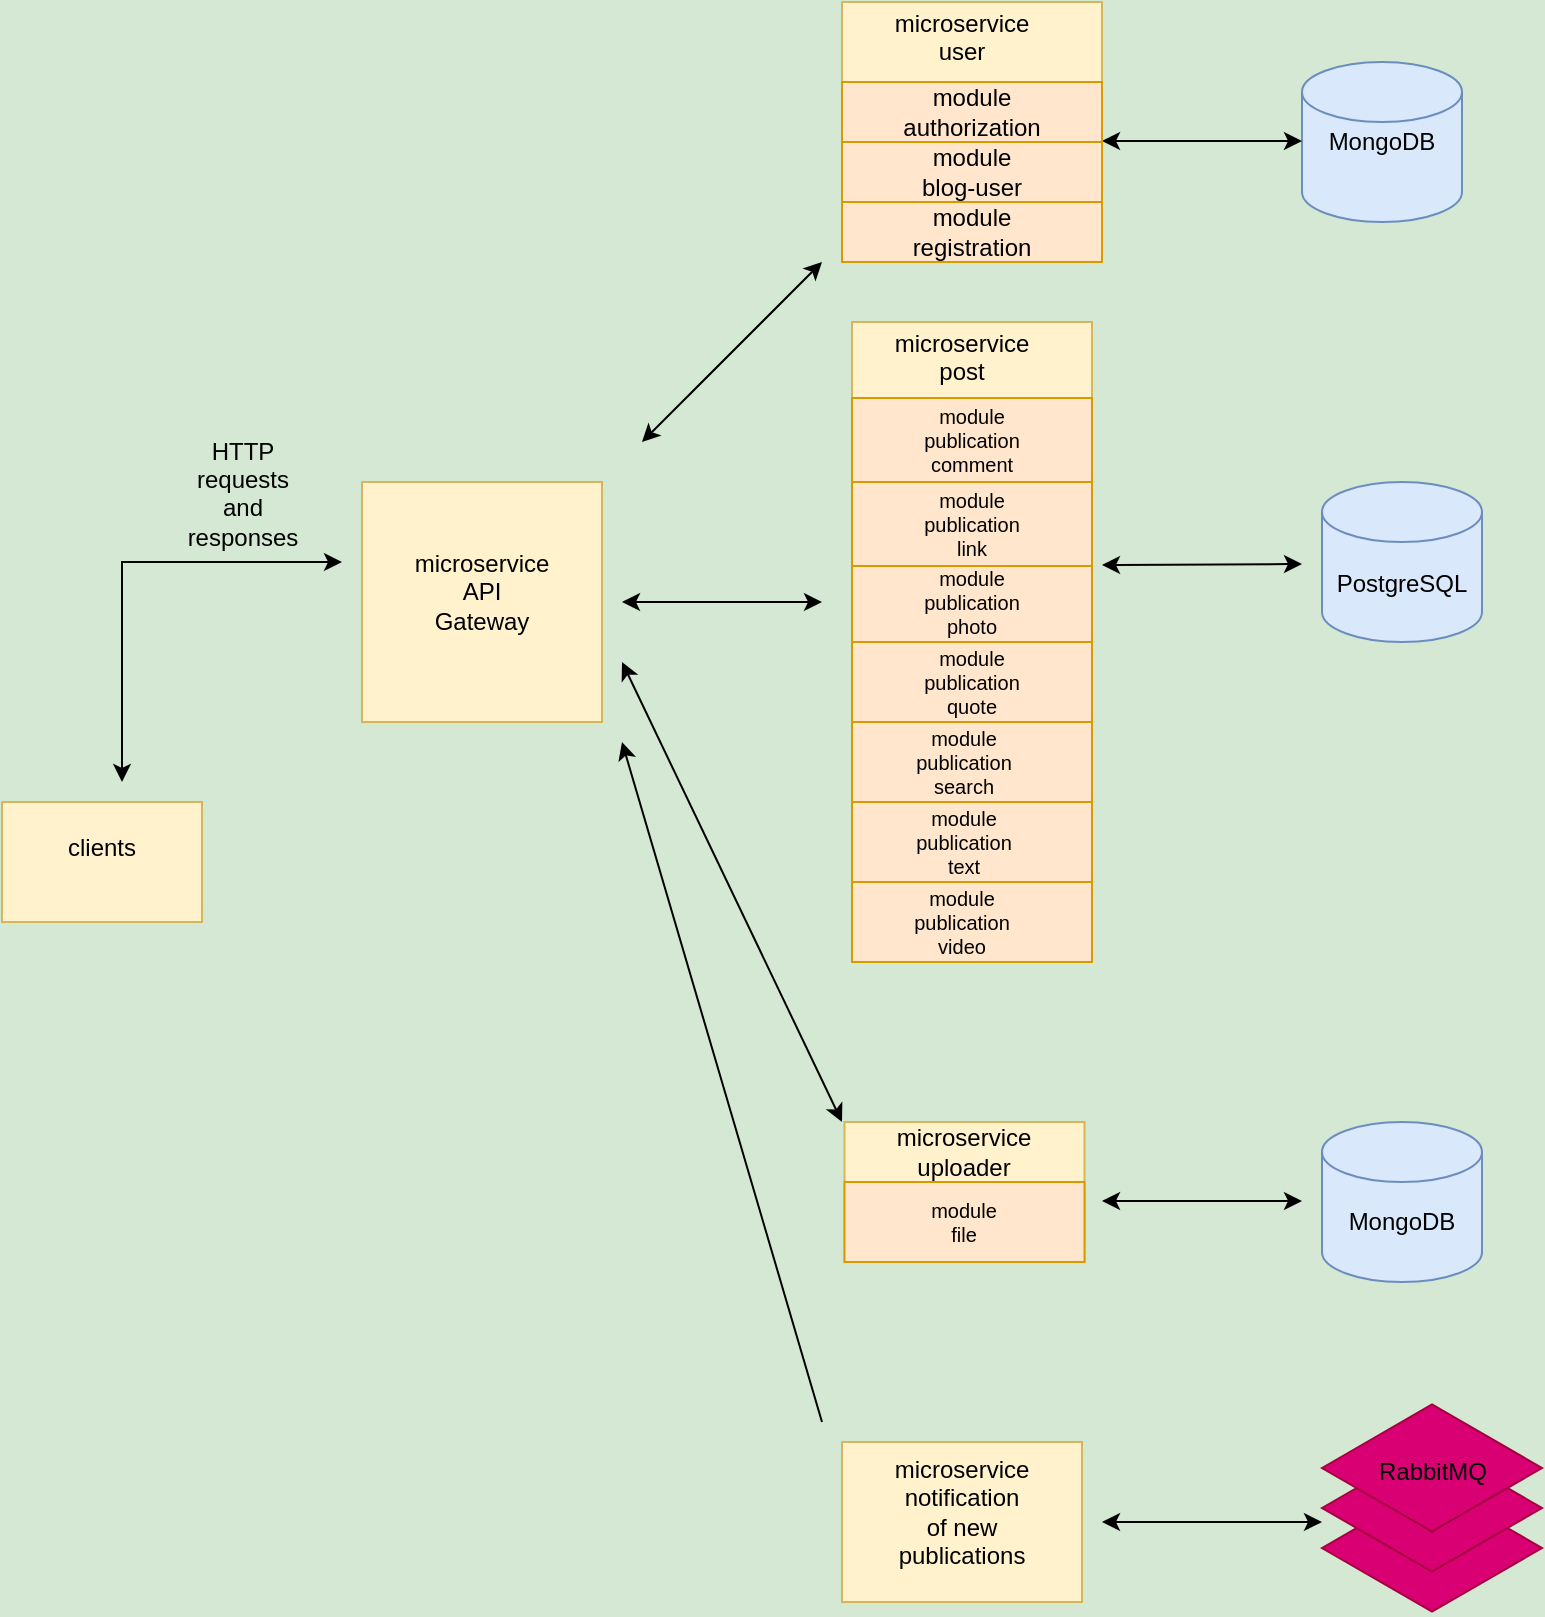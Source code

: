 <mxfile version="24.7.7">
  <diagram id="R2lEEEUBdFMjLlhIrx00" name="Page-1">
    <mxGraphModel dx="1002" dy="575" grid="1" gridSize="10" guides="1" tooltips="1" connect="1" arrows="1" fold="1" page="1" pageScale="1" pageWidth="850" pageHeight="1100" background="#D5E8D4" math="0" shadow="0" extFonts="Permanent Marker^https://fonts.googleapis.com/css?family=Permanent+Marker">
      <root>
        <mxCell id="0" />
        <mxCell id="1" parent="0" />
        <mxCell id="I05doOtokZfOyhsYzP_K-1" value="" style="rounded=0;whiteSpace=wrap;html=1;fillColor=#fff2cc;strokeColor=#d6b656;" parent="1" vertex="1">
          <mxGeometry x="200" y="280" width="120" height="120" as="geometry" />
        </mxCell>
        <mxCell id="I05doOtokZfOyhsYzP_K-3" value="microservice&lt;div&gt;API&lt;/div&gt;&lt;div&gt;Gateway&lt;/div&gt;" style="text;html=1;align=center;verticalAlign=middle;whiteSpace=wrap;rounded=0;" parent="1" vertex="1">
          <mxGeometry x="220" y="315" width="80" height="40" as="geometry" />
        </mxCell>
        <mxCell id="I05doOtokZfOyhsYzP_K-4" value="" style="rounded=1;whiteSpace=wrap;html=1;fillColor=#ffe6cc;strokeColor=#d79b00;" parent="1" vertex="1">
          <mxGeometry x="440" y="80" width="120" height="60" as="geometry" />
        </mxCell>
        <mxCell id="I05doOtokZfOyhsYzP_K-5" value="module&lt;div&gt;authorization&lt;/div&gt;&lt;div&gt;user&lt;/div&gt;" style="text;html=1;align=center;verticalAlign=middle;whiteSpace=wrap;rounded=0;" parent="1" vertex="1">
          <mxGeometry x="468.75" y="87.5" width="62.5" height="25" as="geometry" />
        </mxCell>
        <mxCell id="I05doOtokZfOyhsYzP_K-6" value="" style="whiteSpace=wrap;html=1;aspect=fixed;fillColor=#fff2cc;strokeColor=#d6b656;" parent="1" vertex="1">
          <mxGeometry x="440" y="40" width="130" height="130" as="geometry" />
        </mxCell>
        <mxCell id="I05doOtokZfOyhsYzP_K-7" value="microservice&lt;div&gt;user&lt;/div&gt;&lt;div&gt;&lt;br&gt;&lt;/div&gt;" style="text;html=1;align=center;verticalAlign=middle;whiteSpace=wrap;rounded=0;" parent="1" vertex="1">
          <mxGeometry x="470" y="50" width="60" height="30" as="geometry" />
        </mxCell>
        <mxCell id="I05doOtokZfOyhsYzP_K-16" value="" style="endArrow=classic;startArrow=classic;html=1;rounded=0;exitX=1;exitY=0;exitDx=0;exitDy=0;" parent="1" edge="1">
          <mxGeometry width="50" height="50" relative="1" as="geometry">
            <mxPoint x="340" y="260" as="sourcePoint" />
            <mxPoint x="430" y="170" as="targetPoint" />
            <Array as="points" />
          </mxGeometry>
        </mxCell>
        <mxCell id="I05doOtokZfOyhsYzP_K-19" value="" style="shape=cylinder3;whiteSpace=wrap;html=1;boundedLbl=1;backgroundOutline=1;size=15;fillColor=#dae8fc;strokeColor=#6c8ebf;" parent="1" vertex="1">
          <mxGeometry x="670" y="70" width="80" height="80" as="geometry" />
        </mxCell>
        <mxCell id="I05doOtokZfOyhsYzP_K-20" value="Mongo&lt;span style=&quot;background-color: initial;&quot;&gt;DB&lt;/span&gt;" style="text;html=1;align=center;verticalAlign=middle;whiteSpace=wrap;rounded=0;" parent="1" vertex="1">
          <mxGeometry x="680" y="95" width="60" height="30" as="geometry" />
        </mxCell>
        <mxCell id="I05doOtokZfOyhsYzP_K-21" value="" style="endArrow=classic;startArrow=classic;html=1;rounded=0;" parent="1" edge="1">
          <mxGeometry width="50" height="50" relative="1" as="geometry">
            <mxPoint x="570" y="109.5" as="sourcePoint" />
            <mxPoint x="670" y="109.5" as="targetPoint" />
          </mxGeometry>
        </mxCell>
        <mxCell id="I05doOtokZfOyhsYzP_K-29" value="" style="rounded=0;whiteSpace=wrap;html=1;fillColor=#fff2cc;strokeColor=#d6b656;" parent="1" vertex="1">
          <mxGeometry x="445" y="200" width="120" height="320" as="geometry" />
        </mxCell>
        <mxCell id="I05doOtokZfOyhsYzP_K-30" value="microservice&lt;div&gt;post&lt;/div&gt;&lt;div&gt;&lt;br&gt;&lt;/div&gt;" style="text;html=1;align=center;verticalAlign=middle;whiteSpace=wrap;rounded=0;" parent="1" vertex="1">
          <mxGeometry x="470" y="210" width="60" height="30" as="geometry" />
        </mxCell>
        <mxCell id="I05doOtokZfOyhsYzP_K-45" value="" style="shape=cylinder3;whiteSpace=wrap;html=1;boundedLbl=1;backgroundOutline=1;size=15;fillColor=#dae8fc;strokeColor=#6c8ebf;" parent="1" vertex="1">
          <mxGeometry x="680" y="280" width="80" height="80" as="geometry" />
        </mxCell>
        <mxCell id="I05doOtokZfOyhsYzP_K-46" value="PostgreSQL" style="text;html=1;align=center;verticalAlign=middle;whiteSpace=wrap;rounded=0;" parent="1" vertex="1">
          <mxGeometry x="690" y="316" width="60" height="30" as="geometry" />
        </mxCell>
        <mxCell id="I05doOtokZfOyhsYzP_K-47" value="" style="endArrow=classic;startArrow=classic;html=1;rounded=0;" parent="1" edge="1">
          <mxGeometry width="50" height="50" relative="1" as="geometry">
            <mxPoint x="570" y="321.5" as="sourcePoint" />
            <mxPoint x="670" y="321" as="targetPoint" />
          </mxGeometry>
        </mxCell>
        <mxCell id="I05doOtokZfOyhsYzP_K-48" value="" style="rounded=0;whiteSpace=wrap;html=1;fillColor=#fff2cc;strokeColor=#d6b656;" parent="1" vertex="1">
          <mxGeometry x="440" y="760" width="120" height="80" as="geometry" />
        </mxCell>
        <mxCell id="I05doOtokZfOyhsYzP_K-49" value="microservice&lt;div&gt;notification&lt;/div&gt;&lt;div&gt;of new&lt;/div&gt;&lt;div&gt;publications&lt;/div&gt;" style="text;html=1;align=center;verticalAlign=middle;whiteSpace=wrap;rounded=0;" parent="1" vertex="1">
          <mxGeometry x="470" y="780" width="60" height="30" as="geometry" />
        </mxCell>
        <mxCell id="I05doOtokZfOyhsYzP_K-50" value="" style="endArrow=classic;startArrow=classic;html=1;rounded=0;" parent="1" edge="1">
          <mxGeometry width="50" height="50" relative="1" as="geometry">
            <mxPoint x="330" y="340" as="sourcePoint" />
            <mxPoint x="430" y="340" as="targetPoint" />
          </mxGeometry>
        </mxCell>
        <mxCell id="I05doOtokZfOyhsYzP_K-54" value="" style="endArrow=classic;html=1;rounded=0;" parent="1" edge="1">
          <mxGeometry width="50" height="50" relative="1" as="geometry">
            <mxPoint x="430" y="750" as="sourcePoint" />
            <mxPoint x="330" y="410" as="targetPoint" />
          </mxGeometry>
        </mxCell>
        <mxCell id="I05doOtokZfOyhsYzP_K-55" value="" style="rounded=0;whiteSpace=wrap;html=1;fillColor=#fff2cc;strokeColor=#d6b656;" parent="1" vertex="1">
          <mxGeometry x="20" y="440" width="100" height="60" as="geometry" />
        </mxCell>
        <mxCell id="I05doOtokZfOyhsYzP_K-56" value="clients&lt;div&gt;&lt;br&gt;&lt;/div&gt;" style="text;html=1;align=center;verticalAlign=middle;whiteSpace=wrap;rounded=0;" parent="1" vertex="1">
          <mxGeometry x="40" y="455" width="60" height="30" as="geometry" />
        </mxCell>
        <mxCell id="I05doOtokZfOyhsYzP_K-57" value="" style="endArrow=classic;startArrow=classic;html=1;rounded=0;" parent="1" edge="1">
          <mxGeometry width="50" height="50" relative="1" as="geometry">
            <mxPoint x="80" y="430" as="sourcePoint" />
            <mxPoint x="190" y="320" as="targetPoint" />
            <Array as="points">
              <mxPoint x="80" y="320" />
            </Array>
          </mxGeometry>
        </mxCell>
        <mxCell id="I05doOtokZfOyhsYzP_K-59" value="HTTP&lt;div&gt;requests&lt;/div&gt;&lt;div&gt;and&lt;/div&gt;&lt;div&gt;responses&lt;/div&gt;&lt;div&gt;&lt;br&gt;&lt;/div&gt;" style="text;html=1;align=center;verticalAlign=middle;resizable=0;points=[];autosize=1;strokeColor=none;fillColor=none;" parent="1" vertex="1">
          <mxGeometry x="100" y="248" width="80" height="90" as="geometry" />
        </mxCell>
        <mxCell id="I05doOtokZfOyhsYzP_K-60" value="" style="endArrow=classic;startArrow=classic;html=1;rounded=0;" parent="1" edge="1">
          <mxGeometry width="50" height="50" relative="1" as="geometry">
            <mxPoint x="570" y="800" as="sourcePoint" />
            <mxPoint x="680" y="800" as="targetPoint" />
          </mxGeometry>
        </mxCell>
        <mxCell id="I05doOtokZfOyhsYzP_K-61" value="" style="html=1;whiteSpace=wrap;aspect=fixed;shape=isoRectangle;fillColor=#d80073;fontColor=#ffffff;strokeColor=#A50040;" parent="1" vertex="1">
          <mxGeometry x="680" y="780" width="110" height="66" as="geometry" />
        </mxCell>
        <mxCell id="I05doOtokZfOyhsYzP_K-62" value="" style="html=1;whiteSpace=wrap;aspect=fixed;shape=isoRectangle;fillColor=#d80073;fontColor=#ffffff;strokeColor=#A50040;" parent="1" vertex="1">
          <mxGeometry x="680" y="760" width="110" height="66" as="geometry" />
        </mxCell>
        <mxCell id="I05doOtokZfOyhsYzP_K-63" value="" style="html=1;whiteSpace=wrap;aspect=fixed;shape=isoRectangle;fillColor=#d80073;fontColor=#ffffff;strokeColor=#A50040;" parent="1" vertex="1">
          <mxGeometry x="680" y="740" width="110" height="66" as="geometry" />
        </mxCell>
        <mxCell id="I05doOtokZfOyhsYzP_K-64" value="&lt;h6 style=&quot;&quot;&gt;&lt;span style=&quot;font-size: 12px; font-weight: normal;&quot;&gt;&lt;font face=&quot;Helvetica&quot;&gt;RabbitMQ&lt;/font&gt;&lt;/span&gt;&lt;/h6&gt;" style="text;strokeColor=none;fillColor=none;html=1;fontSize=24;fontStyle=1;verticalAlign=middle;align=center;" parent="1" vertex="1">
          <mxGeometry x="685" y="753" width="100" height="40" as="geometry" />
        </mxCell>
        <mxCell id="I05doOtokZfOyhsYzP_K-65" style="edgeStyle=orthogonalEdgeStyle;rounded=0;orthogonalLoop=1;jettySize=auto;html=1;exitX=0.5;exitY=1;exitDx=0;exitDy=0;" parent="1" source="I05doOtokZfOyhsYzP_K-64" target="I05doOtokZfOyhsYzP_K-64" edge="1">
          <mxGeometry relative="1" as="geometry" />
        </mxCell>
        <mxCell id="hSmiJtpzhgpsPx8Sou_j-1" value="module&lt;div&gt;authorization&lt;/div&gt;" style="rounded=0;whiteSpace=wrap;html=1;fillColor=#ffe6cc;strokeColor=#d79b00;" parent="1" vertex="1">
          <mxGeometry x="440" y="80" width="130" height="30" as="geometry" />
        </mxCell>
        <mxCell id="hSmiJtpzhgpsPx8Sou_j-2" value="module&lt;div&gt;blog-user&lt;/div&gt;" style="rounded=0;whiteSpace=wrap;html=1;fillColor=#ffe6cc;strokeColor=#d79b00;" parent="1" vertex="1">
          <mxGeometry x="440" y="110" width="130" height="30" as="geometry" />
        </mxCell>
        <mxCell id="hSmiJtpzhgpsPx8Sou_j-3" value="module&lt;div&gt;registration&lt;/div&gt;" style="rounded=0;whiteSpace=wrap;html=1;fillColor=#ffe6cc;strokeColor=#d79b00;" parent="1" vertex="1">
          <mxGeometry x="440" y="140" width="130" height="30" as="geometry" />
        </mxCell>
        <mxCell id="TSFyx7g6zkYYXS0IT1qX-1" value="" style="rounded=0;whiteSpace=wrap;html=1;fillColor=#ffe6cc;strokeColor=#d79b00;" vertex="1" parent="1">
          <mxGeometry x="445" y="238" width="120" height="42" as="geometry" />
        </mxCell>
        <mxCell id="TSFyx7g6zkYYXS0IT1qX-2" value="module&lt;div&gt;publication&lt;/div&gt;&lt;div&gt;comment&lt;/div&gt;" style="text;html=1;align=center;verticalAlign=middle;whiteSpace=wrap;rounded=0;fontSize=10;" vertex="1" parent="1">
          <mxGeometry x="475" y="244" width="60" height="30" as="geometry" />
        </mxCell>
        <mxCell id="TSFyx7g6zkYYXS0IT1qX-4" value="" style="rounded=0;whiteSpace=wrap;html=1;fillColor=#ffe6cc;strokeColor=#d79b00;" vertex="1" parent="1">
          <mxGeometry x="445" y="280" width="120" height="42" as="geometry" />
        </mxCell>
        <mxCell id="TSFyx7g6zkYYXS0IT1qX-5" value="&lt;div&gt;module&lt;/div&gt;publication&lt;div&gt;link&lt;/div&gt;" style="text;html=1;align=center;verticalAlign=middle;whiteSpace=wrap;rounded=0;fontSize=10;" vertex="1" parent="1">
          <mxGeometry x="475" y="286" width="60" height="30" as="geometry" />
        </mxCell>
        <mxCell id="TSFyx7g6zkYYXS0IT1qX-6" value="" style="rounded=0;whiteSpace=wrap;html=1;fillColor=#ffe6cc;strokeColor=#d79b00;" vertex="1" parent="1">
          <mxGeometry x="445" y="322" width="120" height="38" as="geometry" />
        </mxCell>
        <mxCell id="TSFyx7g6zkYYXS0IT1qX-7" value="module&lt;div&gt;publication&lt;/div&gt;&lt;div&gt;photo&lt;/div&gt;" style="text;html=1;align=center;verticalAlign=middle;whiteSpace=wrap;rounded=0;fontSize=10;" vertex="1" parent="1">
          <mxGeometry x="475" y="325" width="60" height="30" as="geometry" />
        </mxCell>
        <mxCell id="TSFyx7g6zkYYXS0IT1qX-8" value="" style="rounded=0;whiteSpace=wrap;html=1;fillColor=#ffe6cc;strokeColor=#d79b00;" vertex="1" parent="1">
          <mxGeometry x="445" y="360" width="120" height="40" as="geometry" />
        </mxCell>
        <mxCell id="TSFyx7g6zkYYXS0IT1qX-9" value="module&lt;div&gt;publication&lt;/div&gt;&lt;div&gt;quote&lt;/div&gt;" style="text;html=1;align=center;verticalAlign=middle;whiteSpace=wrap;rounded=0;fontSize=10;" vertex="1" parent="1">
          <mxGeometry x="475" y="365" width="60" height="30" as="geometry" />
        </mxCell>
        <mxCell id="TSFyx7g6zkYYXS0IT1qX-10" value="" style="rounded=0;whiteSpace=wrap;html=1;fillColor=#ffe6cc;strokeColor=#d79b00;" vertex="1" parent="1">
          <mxGeometry x="445" y="400" width="120" height="40" as="geometry" />
        </mxCell>
        <mxCell id="TSFyx7g6zkYYXS0IT1qX-11" value="module&lt;div&gt;publication&lt;/div&gt;&lt;div&gt;search&lt;/div&gt;" style="text;html=1;align=center;verticalAlign=middle;whiteSpace=wrap;rounded=0;fontSize=10;" vertex="1" parent="1">
          <mxGeometry x="471.25" y="405" width="60" height="30" as="geometry" />
        </mxCell>
        <mxCell id="TSFyx7g6zkYYXS0IT1qX-12" value="" style="rounded=0;whiteSpace=wrap;html=1;fillColor=#ffe6cc;strokeColor=#d79b00;" vertex="1" parent="1">
          <mxGeometry x="445" y="440" width="120" height="40" as="geometry" />
        </mxCell>
        <mxCell id="TSFyx7g6zkYYXS0IT1qX-13" value="module&lt;div&gt;publication&lt;/div&gt;&lt;div&gt;text&lt;/div&gt;" style="text;html=1;align=center;verticalAlign=middle;whiteSpace=wrap;rounded=0;fontSize=10;" vertex="1" parent="1">
          <mxGeometry x="471.25" y="445" width="60" height="30" as="geometry" />
        </mxCell>
        <mxCell id="TSFyx7g6zkYYXS0IT1qX-14" value="" style="rounded=0;whiteSpace=wrap;html=1;fillColor=#ffe6cc;strokeColor=#d79b00;" vertex="1" parent="1">
          <mxGeometry x="445" y="480" width="120" height="40" as="geometry" />
        </mxCell>
        <mxCell id="TSFyx7g6zkYYXS0IT1qX-15" value="&lt;span style=&quot;font-size: 10px;&quot;&gt;module&lt;/span&gt;&lt;div style=&quot;font-size: 10px;&quot;&gt;&lt;span style=&quot;font-size: 10px;&quot;&gt;publication&lt;/span&gt;&lt;/div&gt;&lt;div style=&quot;font-size: 10px;&quot;&gt;&lt;span style=&quot;&quot;&gt;video&lt;/span&gt;&lt;/div&gt;" style="text;html=1;align=center;verticalAlign=middle;whiteSpace=wrap;rounded=0;fontSize=10;" vertex="1" parent="1">
          <mxGeometry x="470" y="485" width="60" height="30" as="geometry" />
        </mxCell>
        <mxCell id="TSFyx7g6zkYYXS0IT1qX-16" value="" style="rounded=0;whiteSpace=wrap;html=1;fillColor=#fff2cc;strokeColor=#d6b656;" vertex="1" parent="1">
          <mxGeometry x="441.25" y="600" width="120" height="70" as="geometry" />
        </mxCell>
        <mxCell id="TSFyx7g6zkYYXS0IT1qX-18" value="microservice&lt;div&gt;uploader&lt;/div&gt;" style="text;html=1;align=center;verticalAlign=middle;whiteSpace=wrap;rounded=0;fontSize=12;" vertex="1" parent="1">
          <mxGeometry x="471.25" y="600" width="60" height="30" as="geometry" />
        </mxCell>
        <mxCell id="TSFyx7g6zkYYXS0IT1qX-19" value="" style="rounded=0;whiteSpace=wrap;html=1;fillColor=#ffe6cc;strokeColor=#d79b00;" vertex="1" parent="1">
          <mxGeometry x="441.25" y="630" width="120" height="40" as="geometry" />
        </mxCell>
        <mxCell id="TSFyx7g6zkYYXS0IT1qX-20" value="module&lt;div&gt;file&lt;/div&gt;" style="text;html=1;align=center;verticalAlign=middle;whiteSpace=wrap;rounded=0;fontSize=10;" vertex="1" parent="1">
          <mxGeometry x="471.25" y="635" width="60" height="30" as="geometry" />
        </mxCell>
        <mxCell id="TSFyx7g6zkYYXS0IT1qX-21" value="" style="shape=cylinder3;whiteSpace=wrap;html=1;boundedLbl=1;backgroundOutline=1;size=15;fillColor=#dae8fc;strokeColor=#6c8ebf;" vertex="1" parent="1">
          <mxGeometry x="680" y="600" width="80" height="80" as="geometry" />
        </mxCell>
        <mxCell id="TSFyx7g6zkYYXS0IT1qX-22" value="MongoDB" style="text;html=1;align=center;verticalAlign=middle;whiteSpace=wrap;rounded=0;" vertex="1" parent="1">
          <mxGeometry x="690" y="635" width="60" height="30" as="geometry" />
        </mxCell>
        <mxCell id="TSFyx7g6zkYYXS0IT1qX-23" value="" style="endArrow=classic;startArrow=classic;html=1;rounded=0;" edge="1" parent="1">
          <mxGeometry width="50" height="50" relative="1" as="geometry">
            <mxPoint x="570" y="639.5" as="sourcePoint" />
            <mxPoint x="670" y="639.5" as="targetPoint" />
            <Array as="points">
              <mxPoint x="620" y="639.5" />
            </Array>
          </mxGeometry>
        </mxCell>
        <mxCell id="TSFyx7g6zkYYXS0IT1qX-24" value="" style="endArrow=classic;startArrow=classic;html=1;rounded=0;" edge="1" parent="1">
          <mxGeometry width="50" height="50" relative="1" as="geometry">
            <mxPoint x="330" y="370" as="sourcePoint" />
            <mxPoint x="440" y="600" as="targetPoint" />
          </mxGeometry>
        </mxCell>
      </root>
    </mxGraphModel>
  </diagram>
</mxfile>
